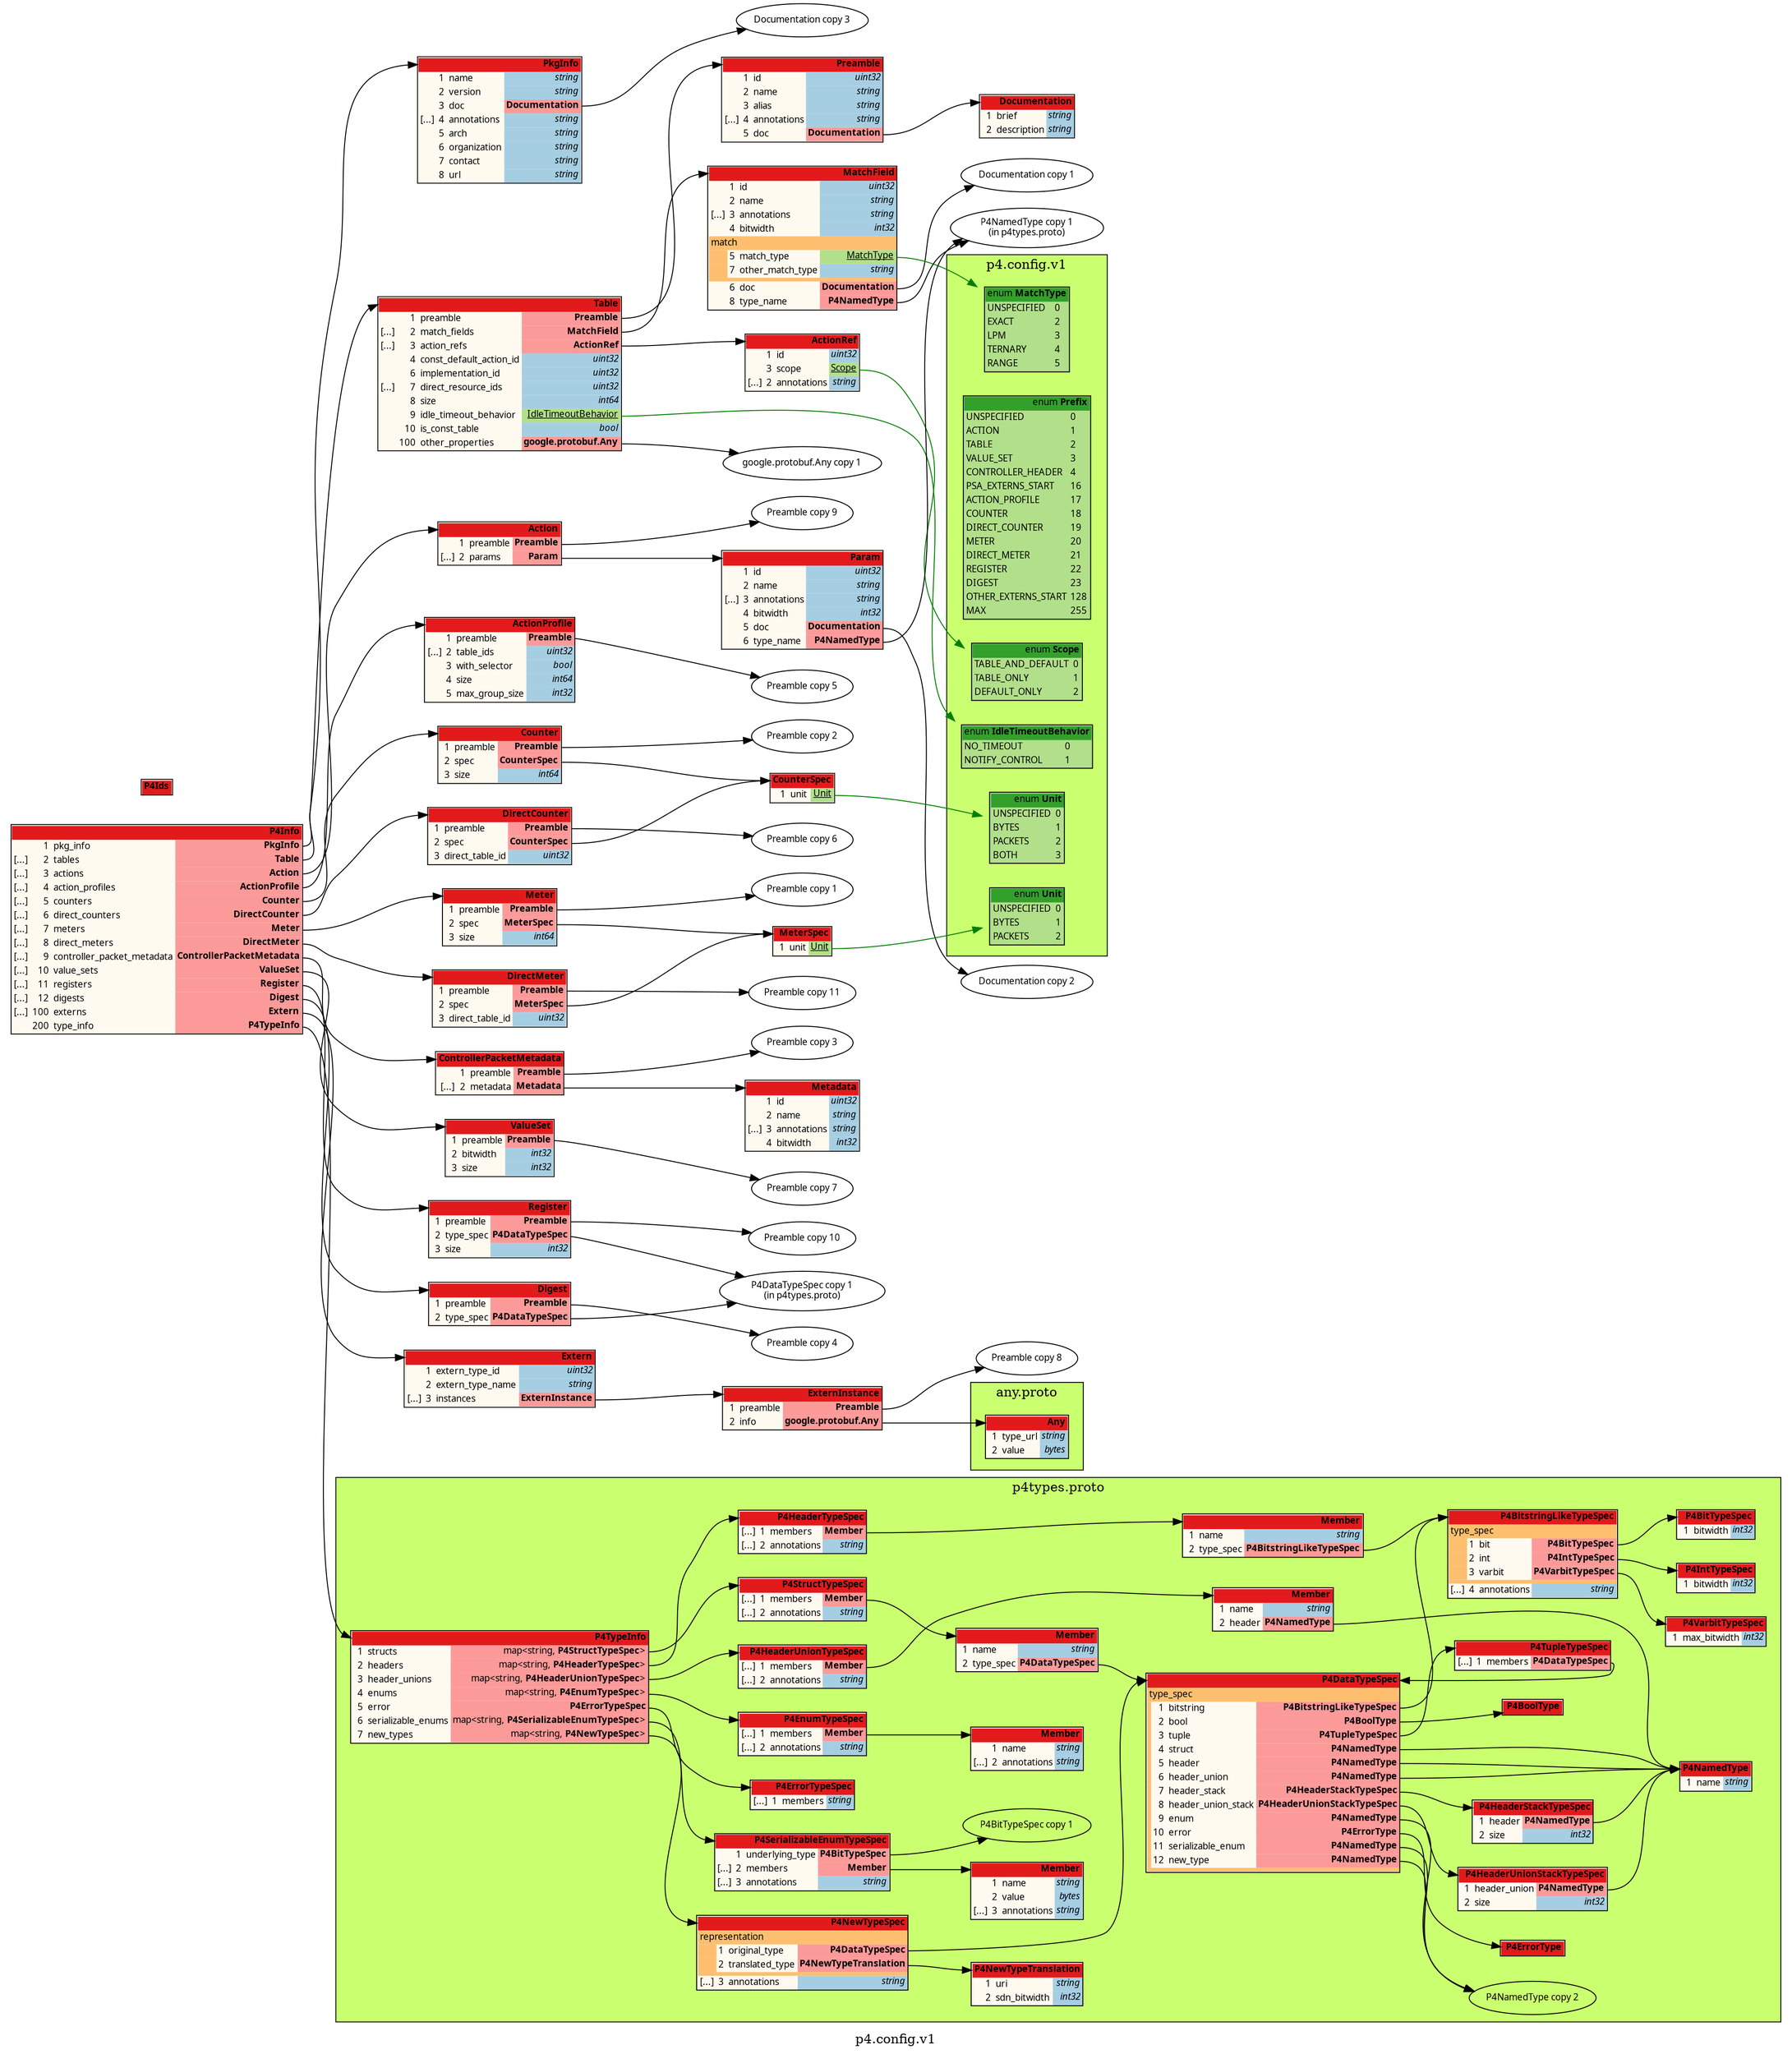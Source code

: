 /*
	do not edit:
	auto-generated by github.com/seamia/protodot
*/
digraph protodot {

	/* package:   p4.config.v1 */
	/* source:    p4/config/v1/p4info.proto */
	/* selection:  */

	rankdir=LR;
	label="p4.config.v1";
	tooltip="p4.config.v1";
	bgcolor="transparent"

	node [
		shape=plaintext
		fontsize=10
		fontname="Ubuntu"
	];


	/* ------ nodes ------ */

	/* ------ leaving the root package unwrapped ------ */
	Node_Ja_136	[shape=plaintext tooltip="p4.config.v1.Table" label=<<TABLE BORDER="1" CELLBORDER="0" CELLSPACING="0" BGCOLOR="#fffaf0"><TR><TD COLSPAN="4" PORT="header" BGCOLOR="#e31a1c" ALIGN="right"><b>Table</b></TD></TR><TR><TD ALIGN="right"></TD><TD ALIGN="right">1</TD><TD ALIGN="left">preamble</TD><TD BGCOLOR="#fb9a99" PORT="popreamble" ALIGN="right"><b>Preamble</b></TD></TR><TR><TD ALIGN="right">[...]</TD><TD ALIGN="right">2</TD><TD ALIGN="left">match_fields</TD><TD BGCOLOR="#fb9a99" PORT="pomatch_fields" ALIGN="right"><b>MatchField</b></TD></TR><TR><TD ALIGN="right">[...]</TD><TD ALIGN="right">3</TD><TD ALIGN="left">action_refs</TD><TD BGCOLOR="#fb9a99" PORT="poaction_refs" ALIGN="right"><b>ActionRef</b></TD></TR><TR><TD ALIGN="right"></TD><TD ALIGN="right">4</TD><TD ALIGN="left">const_default_action_id</TD><TD BGCOLOR="#a6cee3" PORT="poconst_default_action_id" ALIGN="right" TITLE="uint32"><i>uint32</i></TD></TR><TR><TD ALIGN="right"></TD><TD ALIGN="right">6</TD><TD ALIGN="left">implementation_id</TD><TD BGCOLOR="#a6cee3" PORT="poimplementation_id" ALIGN="right" TITLE="uint32"><i>uint32</i></TD></TR><TR><TD ALIGN="right">[...]</TD><TD ALIGN="right">7</TD><TD ALIGN="left">direct_resource_ids</TD><TD BGCOLOR="#a6cee3" PORT="podirect_resource_ids" ALIGN="right" TITLE="uint32"><i>uint32</i></TD></TR><TR><TD ALIGN="right"></TD><TD ALIGN="right">8</TD><TD ALIGN="left">size</TD><TD BGCOLOR="#a6cee3" PORT="posize" ALIGN="right" TITLE="int64"><i>int64</i></TD></TR><TR><TD ALIGN="right"></TD><TD ALIGN="right">9</TD><TD ALIGN="left">idle_timeout_behavior</TD><TD BGCOLOR="#b2df8a" PORT="poidle_timeout_behavior" ALIGN="right"><u>IdleTimeoutBehavior</u></TD></TR><TR><TD ALIGN="right"></TD><TD ALIGN="right">10</TD><TD ALIGN="left">is_const_table</TD><TD BGCOLOR="#a6cee3" PORT="pois_const_table" ALIGN="right" TITLE="bool"><i>bool</i></TD></TR><TR><TD ALIGN="right"></TD><TD ALIGN="right">100</TD><TD ALIGN="left">other_properties</TD><TD BGCOLOR="#fb9a99" PORT="poother_properties" ALIGN="right"><b>google.protobuf.Any</b></TD></TR></TABLE>>];
	Node_Ja_138	[shape=plaintext tooltip="p4.config.v1.ActionRef" label=<<TABLE BORDER="1" CELLBORDER="0" CELLSPACING="0" BGCOLOR="#fffaf0"><TR><TD COLSPAN="4" PORT="header" BGCOLOR="#e31a1c" ALIGN="right"><b>ActionRef</b></TD></TR><TR><TD ALIGN="right"></TD><TD ALIGN="right">1</TD><TD ALIGN="left">id</TD><TD BGCOLOR="#a6cee3" PORT="poid" ALIGN="right" TITLE="uint32"><i>uint32</i></TD></TR><TR><TD ALIGN="right"></TD><TD ALIGN="right">3</TD><TD ALIGN="left">scope</TD><TD BGCOLOR="#b2df8a" PORT="poscope" ALIGN="right"><u>Scope</u></TD></TR><TR><TD ALIGN="right">[...]</TD><TD ALIGN="right">2</TD><TD ALIGN="left">annotations</TD><TD BGCOLOR="#a6cee3" PORT="poannotations" ALIGN="right" TITLE="string"><i>string</i></TD></TR></TABLE>>];
	Node_Ja_153	[shape=plaintext tooltip="p4.config.v1.ValueSet" label=<<TABLE BORDER="1" CELLBORDER="0" CELLSPACING="0" BGCOLOR="#fffaf0"><TR><TD COLSPAN="4" PORT="header" BGCOLOR="#e31a1c" ALIGN="right"><b>ValueSet</b></TD></TR><TR><TD ALIGN="right"></TD><TD ALIGN="right">1</TD><TD ALIGN="left">preamble</TD><TD BGCOLOR="#fb9a99" PORT="popreamble" ALIGN="right"><b>Preamble</b></TD></TR><TR><TD ALIGN="right"></TD><TD ALIGN="right">2</TD><TD ALIGN="left">bitwidth</TD><TD BGCOLOR="#a6cee3" PORT="pobitwidth" ALIGN="right" TITLE="int32"><i>int32</i></TD></TR><TR><TD ALIGN="right"></TD><TD ALIGN="right">3</TD><TD ALIGN="left">size</TD><TD BGCOLOR="#a6cee3" PORT="posize" ALIGN="right" TITLE="int32"><i>int32</i></TD></TR></TABLE>>];
	Node_Ja_142	[shape=plaintext tooltip="p4.config.v1.ActionProfile" label=<<TABLE BORDER="1" CELLBORDER="0" CELLSPACING="0" BGCOLOR="#fffaf0"><TR><TD COLSPAN="4" PORT="header" BGCOLOR="#e31a1c" ALIGN="right"><b>ActionProfile</b></TD></TR><TR><TD ALIGN="right"></TD><TD ALIGN="right">1</TD><TD ALIGN="left">preamble</TD><TD BGCOLOR="#fb9a99" PORT="popreamble" ALIGN="right"><b>Preamble</b></TD></TR><TR><TD ALIGN="right">[...]</TD><TD ALIGN="right">2</TD><TD ALIGN="left">table_ids</TD><TD BGCOLOR="#a6cee3" PORT="potable_ids" ALIGN="right" TITLE="uint32"><i>uint32</i></TD></TR><TR><TD ALIGN="right"></TD><TD ALIGN="right">3</TD><TD ALIGN="left">with_selector</TD><TD BGCOLOR="#a6cee3" PORT="powith_selector" ALIGN="right" TITLE="bool"><i>bool</i></TD></TR><TR><TD ALIGN="right"></TD><TD ALIGN="right">4</TD><TD ALIGN="left">size</TD><TD BGCOLOR="#a6cee3" PORT="posize" ALIGN="right" TITLE="int64"><i>int64</i></TD></TR><TR><TD ALIGN="right"></TD><TD ALIGN="right">5</TD><TD ALIGN="left">max_group_size</TD><TD BGCOLOR="#a6cee3" PORT="pomax_group_size" ALIGN="right" TITLE="int32"><i>int32</i></TD></TR></TABLE>>];
	Node_Ja_145	[shape=plaintext tooltip="p4.config.v1.Counter" label=<<TABLE BORDER="1" CELLBORDER="0" CELLSPACING="0" BGCOLOR="#fffaf0"><TR><TD COLSPAN="4" PORT="header" BGCOLOR="#e31a1c" ALIGN="right"><b>Counter</b></TD></TR><TR><TD ALIGN="right"></TD><TD ALIGN="right">1</TD><TD ALIGN="left">preamble</TD><TD BGCOLOR="#fb9a99" PORT="popreamble" ALIGN="right"><b>Preamble</b></TD></TR><TR><TD ALIGN="right"></TD><TD ALIGN="right">2</TD><TD ALIGN="left">spec</TD><TD BGCOLOR="#fb9a99" PORT="pospec" ALIGN="right"><b>CounterSpec</b></TD></TR><TR><TD ALIGN="right"></TD><TD ALIGN="right">3</TD><TD ALIGN="left">size</TD><TD BGCOLOR="#a6cee3" PORT="posize" ALIGN="right" TITLE="int64"><i>int64</i></TD></TR></TABLE>>];
	Node_Ja_134	[shape=plaintext tooltip="p4.config.v1.MatchField" label=<<TABLE BORDER="1" CELLBORDER="0" CELLSPACING="0" BGCOLOR="#fffaf0"><TR><TD COLSPAN="4" PORT="header" BGCOLOR="#e31a1c" ALIGN="right"><b>MatchField</b></TD></TR><TR><TD ALIGN="right"></TD><TD ALIGN="right">1</TD><TD ALIGN="left">id</TD><TD BGCOLOR="#a6cee3" PORT="poid" ALIGN="right" TITLE="uint32"><i>uint32</i></TD></TR><TR><TD ALIGN="right"></TD><TD ALIGN="right">2</TD><TD ALIGN="left">name</TD><TD BGCOLOR="#a6cee3" PORT="poname" ALIGN="right" TITLE="string"><i>string</i></TD></TR><TR><TD ALIGN="right">[...]</TD><TD ALIGN="right">3</TD><TD ALIGN="left">annotations</TD><TD BGCOLOR="#a6cee3" PORT="poannotations" ALIGN="right" TITLE="string"><i>string</i></TD></TR><TR><TD ALIGN="right"></TD><TD ALIGN="right">4</TD><TD ALIGN="left">bitwidth</TD><TD BGCOLOR="#a6cee3" PORT="pobitwidth" ALIGN="right" TITLE="int32"><i>int32</i></TD></TR><TR><TD COLSPAN="4" BGCOLOR="#fdbf6f" ALIGN="left">match</TD></TR><TR><TD BGCOLOR="#fdbf6f"></TD><TD ALIGN="right">5</TD><TD ALIGN="left">match_type</TD><TD ALIGN="right" BGCOLOR="#b2df8a" PORT="pomatch_type"><u>MatchType</u></TD></TR><TR><TD BGCOLOR="#fdbf6f"></TD><TD ALIGN="right">7</TD><TD ALIGN="left">other_match_type</TD><TD ALIGN="right" BGCOLOR="#a6cee3" PORT="poother_match_type"><i>string</i></TD></TR><TR><TD COLSPAN="4" BGCOLOR="#fdbf6f"></TD></TR><TR><TD ALIGN="right"></TD><TD ALIGN="right">6</TD><TD ALIGN="left">doc</TD><TD BGCOLOR="#fb9a99" PORT="podoc" ALIGN="right"><b>Documentation</b></TD></TR><TR><TD ALIGN="right"></TD><TD ALIGN="right">8</TD><TD ALIGN="left">type_name</TD><TD BGCOLOR="#fb9a99" PORT="potype_name" ALIGN="right"><b>P4NamedType</b></TD></TR></TABLE>>];
	Node_Ja_146	[shape=plaintext tooltip="p4.config.v1.DirectCounter" label=<<TABLE BORDER="1" CELLBORDER="0" CELLSPACING="0" BGCOLOR="#fffaf0"><TR><TD COLSPAN="4" PORT="header" BGCOLOR="#e31a1c" ALIGN="right"><b>DirectCounter</b></TD></TR><TR><TD ALIGN="right"></TD><TD ALIGN="right">1</TD><TD ALIGN="left">preamble</TD><TD BGCOLOR="#fb9a99" PORT="popreamble" ALIGN="right"><b>Preamble</b></TD></TR><TR><TD ALIGN="right"></TD><TD ALIGN="right">2</TD><TD ALIGN="left">spec</TD><TD BGCOLOR="#fb9a99" PORT="pospec" ALIGN="right"><b>CounterSpec</b></TD></TR><TR><TD ALIGN="right"></TD><TD ALIGN="right">3</TD><TD ALIGN="left">direct_table_id</TD><TD BGCOLOR="#a6cee3" PORT="podirect_table_id" ALIGN="right" TITLE="uint32"><i>uint32</i></TD></TR></TABLE>>];
	Node_Ja_131	[shape=plaintext tooltip="p4.config.v1.Preamble" label=<<TABLE BORDER="1" CELLBORDER="0" CELLSPACING="0" BGCOLOR="#fffaf0"><TR><TD COLSPAN="4" PORT="header" BGCOLOR="#e31a1c" ALIGN="right"><b>Preamble</b></TD></TR><TR><TD ALIGN="right"></TD><TD ALIGN="right">1</TD><TD ALIGN="left">id</TD><TD BGCOLOR="#a6cee3" PORT="poid" ALIGN="right" TITLE="uint32"><i>uint32</i></TD></TR><TR><TD ALIGN="right"></TD><TD ALIGN="right">2</TD><TD ALIGN="left">name</TD><TD BGCOLOR="#a6cee3" PORT="poname" ALIGN="right" TITLE="string"><i>string</i></TD></TR><TR><TD ALIGN="right"></TD><TD ALIGN="right">3</TD><TD ALIGN="left">alias</TD><TD BGCOLOR="#a6cee3" PORT="poalias" ALIGN="right" TITLE="string"><i>string</i></TD></TR><TR><TD ALIGN="right">[...]</TD><TD ALIGN="right">4</TD><TD ALIGN="left">annotations</TD><TD BGCOLOR="#a6cee3" PORT="poannotations" ALIGN="right" TITLE="string"><i>string</i></TD></TR><TR><TD ALIGN="right"></TD><TD ALIGN="right">5</TD><TD ALIGN="left">doc</TD><TD BGCOLOR="#fb9a99" PORT="podoc" ALIGN="right"><b>Documentation</b></TD></TR></TABLE>>];
	Preamble_copy1   [shape=ellipse label="Preamble copy 1"]
	Preamble_copy2   [shape=ellipse label="Preamble copy 2"]
	Preamble_copy3   [shape=ellipse label="Preamble copy 3"]
	Preamble_copy4   [shape=ellipse label="Preamble copy 4"]
	Preamble_copy5   [shape=ellipse label="Preamble copy 5"]
	Preamble_copy6   [shape=ellipse label="Preamble copy 6"]
	Preamble_copy7   [shape=ellipse label="Preamble copy 7"]
	Preamble_copy8   [shape=ellipse label="Preamble copy 8"]
	Preamble_copy9   [shape=ellipse label="Preamble copy 9"]
	Preamble_copy10   [shape=ellipse label="Preamble copy 10"]
	Preamble_copy11   [shape=ellipse label="Preamble copy 11"]
	Node_Ja_132	[shape=plaintext tooltip="p4.config.v1.Extern" label=<<TABLE BORDER="1" CELLBORDER="0" CELLSPACING="0" BGCOLOR="#fffaf0"><TR><TD COLSPAN="4" PORT="header" BGCOLOR="#e31a1c" ALIGN="right"><b>Extern</b></TD></TR><TR><TD ALIGN="right"></TD><TD ALIGN="right">1</TD><TD ALIGN="left">extern_type_id</TD><TD BGCOLOR="#a6cee3" PORT="poextern_type_id" ALIGN="right" TITLE="uint32"><i>uint32</i></TD></TR><TR><TD ALIGN="right"></TD><TD ALIGN="right">2</TD><TD ALIGN="left">extern_type_name</TD><TD BGCOLOR="#a6cee3" PORT="poextern_type_name" ALIGN="right" TITLE="string"><i>string</i></TD></TR><TR><TD ALIGN="right">[...]</TD><TD ALIGN="right">3</TD><TD ALIGN="left">instances</TD><TD BGCOLOR="#fb9a99" PORT="poinstances" ALIGN="right"><b>ExternInstance</b></TD></TR></TABLE>>];
	Node_Ja_141	[shape=plaintext tooltip="p4.config.v1.Action.Param" label=<<TABLE BORDER="1" CELLBORDER="0" CELLSPACING="0" BGCOLOR="#fffaf0"><TR><TD COLSPAN="4" PORT="header" BGCOLOR="#e31a1c" ALIGN="right"><b>Param</b></TD></TR><TR><TD ALIGN="right"></TD><TD ALIGN="right">1</TD><TD ALIGN="left">id</TD><TD BGCOLOR="#a6cee3" PORT="poid" ALIGN="right" TITLE="uint32"><i>uint32</i></TD></TR><TR><TD ALIGN="right"></TD><TD ALIGN="right">2</TD><TD ALIGN="left">name</TD><TD BGCOLOR="#a6cee3" PORT="poname" ALIGN="right" TITLE="string"><i>string</i></TD></TR><TR><TD ALIGN="right">[...]</TD><TD ALIGN="right">3</TD><TD ALIGN="left">annotations</TD><TD BGCOLOR="#a6cee3" PORT="poannotations" ALIGN="right" TITLE="string"><i>string</i></TD></TR><TR><TD ALIGN="right"></TD><TD ALIGN="right">4</TD><TD ALIGN="left">bitwidth</TD><TD BGCOLOR="#a6cee3" PORT="pobitwidth" ALIGN="right" TITLE="int32"><i>int32</i></TD></TR><TR><TD ALIGN="right"></TD><TD ALIGN="right">5</TD><TD ALIGN="left">doc</TD><TD BGCOLOR="#fb9a99" PORT="podoc" ALIGN="right"><b>Documentation</b></TD></TR><TR><TD ALIGN="right"></TD><TD ALIGN="right">6</TD><TD ALIGN="left">type_name</TD><TD BGCOLOR="#fb9a99" PORT="potype_name" ALIGN="right"><b>P4NamedType</b></TD></TR></TABLE>>];
	Node_Ja_129	[shape=plaintext tooltip="p4.config.v1.P4Ids" label=<<TABLE BORDER="1" CELLBORDER="0" CELLSPACING="0" BGCOLOR="#fffaf0"><TR><TD COLSPAN="4" PORT="header" BGCOLOR="#e31a1c" ALIGN="right"><b>P4Ids</b></TD></TR></TABLE>>];
	Node_Ja_150	[shape=plaintext tooltip="p4.config.v1.DirectMeter" label=<<TABLE BORDER="1" CELLBORDER="0" CELLSPACING="0" BGCOLOR="#fffaf0"><TR><TD COLSPAN="4" PORT="header" BGCOLOR="#e31a1c" ALIGN="right"><b>DirectMeter</b></TD></TR><TR><TD ALIGN="right"></TD><TD ALIGN="right">1</TD><TD ALIGN="left">preamble</TD><TD BGCOLOR="#fb9a99" PORT="popreamble" ALIGN="right"><b>Preamble</b></TD></TR><TR><TD ALIGN="right"></TD><TD ALIGN="right">2</TD><TD ALIGN="left">spec</TD><TD BGCOLOR="#fb9a99" PORT="pospec" ALIGN="right"><b>MeterSpec</b></TD></TR><TR><TD ALIGN="right"></TD><TD ALIGN="right">3</TD><TD ALIGN="left">direct_table_id</TD><TD BGCOLOR="#a6cee3" PORT="podirect_table_id" ALIGN="right" TITLE="uint32"><i>uint32</i></TD></TR></TABLE>>];
	Node_Ja_143	[shape=plaintext tooltip="p4.config.v1.CounterSpec" label=<<TABLE BORDER="1" CELLBORDER="0" CELLSPACING="0" BGCOLOR="#fffaf0"><TR><TD COLSPAN="4" PORT="header" BGCOLOR="#e31a1c" ALIGN="right"><b>CounterSpec</b></TD></TR><TR><TD ALIGN="right"></TD><TD ALIGN="right">1</TD><TD ALIGN="left">unit</TD><TD BGCOLOR="#b2df8a" PORT="pounit" ALIGN="right"><u>Unit</u></TD></TR></TABLE>>];
	Node_Ja_127	[shape=plaintext tooltip="p4.config.v1.Documentation" label=<<TABLE BORDER="1" CELLBORDER="0" CELLSPACING="0" BGCOLOR="#fffaf0"><TR><TD COLSPAN="4" PORT="header" BGCOLOR="#e31a1c" ALIGN="right"><b>Documentation</b></TD></TR><TR><TD ALIGN="right"></TD><TD ALIGN="right">1</TD><TD ALIGN="left">brief</TD><TD BGCOLOR="#a6cee3" PORT="pobrief" ALIGN="right" TITLE="string"><i>string</i></TD></TR><TR><TD ALIGN="right"></TD><TD ALIGN="right">2</TD><TD ALIGN="left">description</TD><TD BGCOLOR="#a6cee3" PORT="podescription" ALIGN="right" TITLE="string"><i>string</i></TD></TR></TABLE>>];
	Documentation_copy1   [shape=ellipse label="Documentation copy 1"]
	Documentation_copy2   [shape=ellipse label="Documentation copy 2"]
	Documentation_copy3   [shape=ellipse label="Documentation copy 3"]
	Node_Ja_140	[shape=plaintext tooltip="p4.config.v1.Action" label=<<TABLE BORDER="1" CELLBORDER="0" CELLSPACING="0" BGCOLOR="#fffaf0"><TR><TD COLSPAN="4" PORT="header" BGCOLOR="#e31a1c" ALIGN="right"><b>Action</b></TD></TR><TR><TD ALIGN="right"></TD><TD ALIGN="right">1</TD><TD ALIGN="left">preamble</TD><TD BGCOLOR="#fb9a99" PORT="popreamble" ALIGN="right"><b>Preamble</b></TD></TR><TR><TD ALIGN="right">[...]</TD><TD ALIGN="right">2</TD><TD ALIGN="left">params</TD><TD BGCOLOR="#fb9a99" PORT="poparams" ALIGN="right"><b>Param</b></TD></TR></TABLE>>];
	Node_Ja_133	[shape=plaintext tooltip="p4.config.v1.ExternInstance" label=<<TABLE BORDER="1" CELLBORDER="0" CELLSPACING="0" BGCOLOR="#fffaf0"><TR><TD COLSPAN="4" PORT="header" BGCOLOR="#e31a1c" ALIGN="right"><b>ExternInstance</b></TD></TR><TR><TD ALIGN="right"></TD><TD ALIGN="right">1</TD><TD ALIGN="left">preamble</TD><TD BGCOLOR="#fb9a99" PORT="popreamble" ALIGN="right"><b>Preamble</b></TD></TR><TR><TD ALIGN="right"></TD><TD ALIGN="right">2</TD><TD ALIGN="left">info</TD><TD BGCOLOR="#fb9a99" PORT="poinfo" ALIGN="right"><b>google.protobuf.Any</b></TD></TR></TABLE>>];
	Node_Ja_149	[shape=plaintext tooltip="p4.config.v1.Meter" label=<<TABLE BORDER="1" CELLBORDER="0" CELLSPACING="0" BGCOLOR="#fffaf0"><TR><TD COLSPAN="4" PORT="header" BGCOLOR="#e31a1c" ALIGN="right"><b>Meter</b></TD></TR><TR><TD ALIGN="right"></TD><TD ALIGN="right">1</TD><TD ALIGN="left">preamble</TD><TD BGCOLOR="#fb9a99" PORT="popreamble" ALIGN="right"><b>Preamble</b></TD></TR><TR><TD ALIGN="right"></TD><TD ALIGN="right">2</TD><TD ALIGN="left">spec</TD><TD BGCOLOR="#fb9a99" PORT="pospec" ALIGN="right"><b>MeterSpec</b></TD></TR><TR><TD ALIGN="right"></TD><TD ALIGN="right">3</TD><TD ALIGN="left">size</TD><TD BGCOLOR="#a6cee3" PORT="posize" ALIGN="right" TITLE="int64"><i>int64</i></TD></TR></TABLE>>];
	Node_Ja_152	[shape=plaintext tooltip="p4.config.v1.ControllerPacketMetadata.Metadata" label=<<TABLE BORDER="1" CELLBORDER="0" CELLSPACING="0" BGCOLOR="#fffaf0"><TR><TD COLSPAN="4" PORT="header" BGCOLOR="#e31a1c" ALIGN="right"><b>Metadata</b></TD></TR><TR><TD ALIGN="right"></TD><TD ALIGN="right">1</TD><TD ALIGN="left">id</TD><TD BGCOLOR="#a6cee3" PORT="poid" ALIGN="right" TITLE="uint32"><i>uint32</i></TD></TR><TR><TD ALIGN="right"></TD><TD ALIGN="right">2</TD><TD ALIGN="left">name</TD><TD BGCOLOR="#a6cee3" PORT="poname" ALIGN="right" TITLE="string"><i>string</i></TD></TR><TR><TD ALIGN="right">[...]</TD><TD ALIGN="right">3</TD><TD ALIGN="left">annotations</TD><TD BGCOLOR="#a6cee3" PORT="poannotations" ALIGN="right" TITLE="string"><i>string</i></TD></TR><TR><TD ALIGN="right"></TD><TD ALIGN="right">4</TD><TD ALIGN="left">bitwidth</TD><TD BGCOLOR="#a6cee3" PORT="pobitwidth" ALIGN="right" TITLE="int32"><i>int32</i></TD></TR></TABLE>>];
	Node_Ja_147	[shape=plaintext tooltip="p4.config.v1.MeterSpec" label=<<TABLE BORDER="1" CELLBORDER="0" CELLSPACING="0" BGCOLOR="#fffaf0"><TR><TD COLSPAN="4" PORT="header" BGCOLOR="#e31a1c" ALIGN="right"><b>MeterSpec</b></TD></TR><TR><TD ALIGN="right"></TD><TD ALIGN="right">1</TD><TD ALIGN="left">unit</TD><TD BGCOLOR="#b2df8a" PORT="pounit" ALIGN="right"><u>Unit</u></TD></TR></TABLE>>];
	Node_Ja_151	[shape=plaintext tooltip="p4.config.v1.ControllerPacketMetadata" label=<<TABLE BORDER="1" CELLBORDER="0" CELLSPACING="0" BGCOLOR="#fffaf0"><TR><TD COLSPAN="4" PORT="header" BGCOLOR="#e31a1c" ALIGN="right"><b>ControllerPacketMetadata</b></TD></TR><TR><TD ALIGN="right"></TD><TD ALIGN="right">1</TD><TD ALIGN="left">preamble</TD><TD BGCOLOR="#fb9a99" PORT="popreamble" ALIGN="right"><b>Preamble</b></TD></TR><TR><TD ALIGN="right">[...]</TD><TD ALIGN="right">2</TD><TD ALIGN="left">metadata</TD><TD BGCOLOR="#fb9a99" PORT="pometadata" ALIGN="right"><b>Metadata</b></TD></TR></TABLE>>];
	Node_Ja_128	[shape=plaintext tooltip="p4.config.v1.PkgInfo" label=<<TABLE BORDER="1" CELLBORDER="0" CELLSPACING="0" BGCOLOR="#fffaf0"><TR><TD COLSPAN="4" PORT="header" BGCOLOR="#e31a1c" ALIGN="right"><b>PkgInfo</b></TD></TR><TR><TD ALIGN="right"></TD><TD ALIGN="right">1</TD><TD ALIGN="left">name</TD><TD BGCOLOR="#a6cee3" PORT="poname" ALIGN="right" TITLE="string"><i>string</i></TD></TR><TR><TD ALIGN="right"></TD><TD ALIGN="right">2</TD><TD ALIGN="left">version</TD><TD BGCOLOR="#a6cee3" PORT="poversion" ALIGN="right" TITLE="string"><i>string</i></TD></TR><TR><TD ALIGN="right"></TD><TD ALIGN="right">3</TD><TD ALIGN="left">doc</TD><TD BGCOLOR="#fb9a99" PORT="podoc" ALIGN="right"><b>Documentation</b></TD></TR><TR><TD ALIGN="right">[...]</TD><TD ALIGN="right">4</TD><TD ALIGN="left">annotations</TD><TD BGCOLOR="#a6cee3" PORT="poannotations" ALIGN="right" TITLE="string"><i>string</i></TD></TR><TR><TD ALIGN="right"></TD><TD ALIGN="right">5</TD><TD ALIGN="left">arch</TD><TD BGCOLOR="#a6cee3" PORT="poarch" ALIGN="right" TITLE="string"><i>string</i></TD></TR><TR><TD ALIGN="right"></TD><TD ALIGN="right">6</TD><TD ALIGN="left">organization</TD><TD BGCOLOR="#a6cee3" PORT="poorganization" ALIGN="right" TITLE="string"><i>string</i></TD></TR><TR><TD ALIGN="right"></TD><TD ALIGN="right">7</TD><TD ALIGN="left">contact</TD><TD BGCOLOR="#a6cee3" PORT="pocontact" ALIGN="right" TITLE="string"><i>string</i></TD></TR><TR><TD ALIGN="right"></TD><TD ALIGN="right">8</TD><TD ALIGN="left">url</TD><TD BGCOLOR="#a6cee3" PORT="pourl" ALIGN="right" TITLE="string"><i>string</i></TD></TR></TABLE>>];
	Node_Ja_154	[shape=plaintext tooltip="p4.config.v1.Register" label=<<TABLE BORDER="1" CELLBORDER="0" CELLSPACING="0" BGCOLOR="#fffaf0"><TR><TD COLSPAN="4" PORT="header" BGCOLOR="#e31a1c" ALIGN="right"><b>Register</b></TD></TR><TR><TD ALIGN="right"></TD><TD ALIGN="right">1</TD><TD ALIGN="left">preamble</TD><TD BGCOLOR="#fb9a99" PORT="popreamble" ALIGN="right"><b>Preamble</b></TD></TR><TR><TD ALIGN="right"></TD><TD ALIGN="right">2</TD><TD ALIGN="left">type_spec</TD><TD BGCOLOR="#fb9a99" PORT="potype_spec" ALIGN="right"><b>P4DataTypeSpec</b></TD></TR><TR><TD ALIGN="right"></TD><TD ALIGN="right">3</TD><TD ALIGN="left">size</TD><TD BGCOLOR="#a6cee3" PORT="posize" ALIGN="right" TITLE="int32"><i>int32</i></TD></TR></TABLE>>];
	Node_Ja_126	[shape=plaintext tooltip="p4.config.v1.P4Info" label=<<TABLE BORDER="1" CELLBORDER="0" CELLSPACING="0" BGCOLOR="#fffaf0"><TR><TD COLSPAN="4" PORT="header" BGCOLOR="#e31a1c" ALIGN="right"><b>P4Info</b></TD></TR><TR><TD ALIGN="right"></TD><TD ALIGN="right">1</TD><TD ALIGN="left">pkg_info</TD><TD BGCOLOR="#fb9a99" PORT="popkg_info" ALIGN="right"><b>PkgInfo</b></TD></TR><TR><TD ALIGN="right">[...]</TD><TD ALIGN="right">2</TD><TD ALIGN="left">tables</TD><TD BGCOLOR="#fb9a99" PORT="potables" ALIGN="right"><b>Table</b></TD></TR><TR><TD ALIGN="right">[...]</TD><TD ALIGN="right">3</TD><TD ALIGN="left">actions</TD><TD BGCOLOR="#fb9a99" PORT="poactions" ALIGN="right"><b>Action</b></TD></TR><TR><TD ALIGN="right">[...]</TD><TD ALIGN="right">4</TD><TD ALIGN="left">action_profiles</TD><TD BGCOLOR="#fb9a99" PORT="poaction_profiles" ALIGN="right"><b>ActionProfile</b></TD></TR><TR><TD ALIGN="right">[...]</TD><TD ALIGN="right">5</TD><TD ALIGN="left">counters</TD><TD BGCOLOR="#fb9a99" PORT="pocounters" ALIGN="right"><b>Counter</b></TD></TR><TR><TD ALIGN="right">[...]</TD><TD ALIGN="right">6</TD><TD ALIGN="left">direct_counters</TD><TD BGCOLOR="#fb9a99" PORT="podirect_counters" ALIGN="right"><b>DirectCounter</b></TD></TR><TR><TD ALIGN="right">[...]</TD><TD ALIGN="right">7</TD><TD ALIGN="left">meters</TD><TD BGCOLOR="#fb9a99" PORT="pometers" ALIGN="right"><b>Meter</b></TD></TR><TR><TD ALIGN="right">[...]</TD><TD ALIGN="right">8</TD><TD ALIGN="left">direct_meters</TD><TD BGCOLOR="#fb9a99" PORT="podirect_meters" ALIGN="right"><b>DirectMeter</b></TD></TR><TR><TD ALIGN="right">[...]</TD><TD ALIGN="right">9</TD><TD ALIGN="left">controller_packet_metadata</TD><TD BGCOLOR="#fb9a99" PORT="pocontroller_packet_metadata" ALIGN="right"><b>ControllerPacketMetadata</b></TD></TR><TR><TD ALIGN="right">[...]</TD><TD ALIGN="right">10</TD><TD ALIGN="left">value_sets</TD><TD BGCOLOR="#fb9a99" PORT="povalue_sets" ALIGN="right"><b>ValueSet</b></TD></TR><TR><TD ALIGN="right">[...]</TD><TD ALIGN="right">11</TD><TD ALIGN="left">registers</TD><TD BGCOLOR="#fb9a99" PORT="poregisters" ALIGN="right"><b>Register</b></TD></TR><TR><TD ALIGN="right">[...]</TD><TD ALIGN="right">12</TD><TD ALIGN="left">digests</TD><TD BGCOLOR="#fb9a99" PORT="podigests" ALIGN="right"><b>Digest</b></TD></TR><TR><TD ALIGN="right">[...]</TD><TD ALIGN="right">100</TD><TD ALIGN="left">externs</TD><TD BGCOLOR="#fb9a99" PORT="poexterns" ALIGN="right"><b>Extern</b></TD></TR><TR><TD ALIGN="right"></TD><TD ALIGN="right">200</TD><TD ALIGN="left">type_info</TD><TD BGCOLOR="#fb9a99" PORT="potype_info" ALIGN="right"><b>P4TypeInfo</b></TD></TR></TABLE>>];
	Node_Ja_155	[shape=plaintext tooltip="p4.config.v1.Digest" label=<<TABLE BORDER="1" CELLBORDER="0" CELLSPACING="0" BGCOLOR="#fffaf0"><TR><TD COLSPAN="4" PORT="header" BGCOLOR="#e31a1c" ALIGN="right"><b>Digest</b></TD></TR><TR><TD ALIGN="right"></TD><TD ALIGN="right">1</TD><TD ALIGN="left">preamble</TD><TD BGCOLOR="#fb9a99" PORT="popreamble" ALIGN="right"><b>Preamble</b></TD></TR><TR><TD ALIGN="right"></TD><TD ALIGN="right">2</TD><TD ALIGN="left">type_spec</TD><TD BGCOLOR="#fb9a99" PORT="potype_spec" ALIGN="right"><b>P4DataTypeSpec</b></TD></TR></TABLE>>];

	Any_copy1  [shape=ellipse label="google.protobuf.Any copy 1"]

	subgraph cluster_668c2255749e {
		label = "any.proto"
		tooltip = "google/protobuf/any.proto"
		style = filled;
		fillcolor = "#caff70";
		
		Node_Ja_100	[shape=plaintext tooltip="google.protobuf.Any" label=<<TABLE BORDER="1" CELLBORDER="0" CELLSPACING="0" BGCOLOR="#fffaf0"><TR><TD COLSPAN="4" PORT="header" BGCOLOR="#e31a1c" ALIGN="right"><b>Any</b></TD></TR><TR><TD ALIGN="right"></TD><TD ALIGN="right">1</TD><TD ALIGN="left">type_url</TD><TD BGCOLOR="#a6cee3" PORT="potype_url" ALIGN="right" TITLE="string"><i>string</i></TD></TR><TR><TD ALIGN="right"></TD><TD ALIGN="right">2</TD><TD ALIGN="left">value</TD><TD BGCOLOR="#a6cee3" PORT="povalue" ALIGN="right" TITLE="bytes"><i>bytes</i></TD></TR></TABLE>>];
	}

	subgraph cluster_0deff8bb1351 {
		label = "p4.config.v1"
		tooltip = "p4.config.v1"
		style = filled;
		fillcolor = "#caff70";
		
		Node_Ja_137	[shape=plaintext tooltip="IdleTimeoutBehavior" label=<<TABLE BORDER="1" CELLBORDER="0" CELLSPACING="0" BGCOLOR="#b2df8a"><TR><TD COLSPAN="2" PORT="header" BGCOLOR="#33a02c" ALIGN="right">enum <b>IdleTimeoutBehavior</b></TD></TR><TR><TD BGCOLOR="#b2df8a" ALIGN="left">NO_TIMEOUT</TD><TD BGCOLOR="#b2df8a" ALIGN="left">0</TD></TR><TR><TD BGCOLOR="#b2df8a" ALIGN="left">NOTIFY_CONTROL</TD><TD BGCOLOR="#b2df8a" ALIGN="left">1</TD></TR></TABLE>>];
		Node_Ja_130	[shape=plaintext tooltip="Prefix" label=<<TABLE BORDER="1" CELLBORDER="0" CELLSPACING="0" BGCOLOR="#b2df8a"><TR><TD COLSPAN="2" PORT="header" BGCOLOR="#33a02c" ALIGN="right">enum <b>Prefix</b></TD></TR><TR><TD BGCOLOR="#b2df8a" ALIGN="left">UNSPECIFIED</TD><TD BGCOLOR="#b2df8a" ALIGN="left">0</TD></TR><TR><TD BGCOLOR="#b2df8a" ALIGN="left">ACTION</TD><TD BGCOLOR="#b2df8a" ALIGN="left">1</TD></TR><TR><TD BGCOLOR="#b2df8a" ALIGN="left">TABLE</TD><TD BGCOLOR="#b2df8a" ALIGN="left">2</TD></TR><TR><TD BGCOLOR="#b2df8a" ALIGN="left">VALUE_SET</TD><TD BGCOLOR="#b2df8a" ALIGN="left">3</TD></TR><TR><TD BGCOLOR="#b2df8a" ALIGN="left">CONTROLLER_HEADER</TD><TD BGCOLOR="#b2df8a" ALIGN="left">4</TD></TR><TR><TD BGCOLOR="#b2df8a" ALIGN="left">PSA_EXTERNS_START</TD><TD BGCOLOR="#b2df8a" ALIGN="left">16</TD></TR><TR><TD BGCOLOR="#b2df8a" ALIGN="left">ACTION_PROFILE</TD><TD BGCOLOR="#b2df8a" ALIGN="left">17</TD></TR><TR><TD BGCOLOR="#b2df8a" ALIGN="left">COUNTER</TD><TD BGCOLOR="#b2df8a" ALIGN="left">18</TD></TR><TR><TD BGCOLOR="#b2df8a" ALIGN="left">DIRECT_COUNTER</TD><TD BGCOLOR="#b2df8a" ALIGN="left">19</TD></TR><TR><TD BGCOLOR="#b2df8a" ALIGN="left">METER</TD><TD BGCOLOR="#b2df8a" ALIGN="left">20</TD></TR><TR><TD BGCOLOR="#b2df8a" ALIGN="left">DIRECT_METER</TD><TD BGCOLOR="#b2df8a" ALIGN="left">21</TD></TR><TR><TD BGCOLOR="#b2df8a" ALIGN="left">REGISTER</TD><TD BGCOLOR="#b2df8a" ALIGN="left">22</TD></TR><TR><TD BGCOLOR="#b2df8a" ALIGN="left">DIGEST</TD><TD BGCOLOR="#b2df8a" ALIGN="left">23</TD></TR><TR><TD BGCOLOR="#b2df8a" ALIGN="left">OTHER_EXTERNS_START</TD><TD BGCOLOR="#b2df8a" ALIGN="left">128</TD></TR><TR><TD BGCOLOR="#b2df8a" ALIGN="left">MAX</TD><TD BGCOLOR="#b2df8a" ALIGN="left">255</TD></TR></TABLE>>];
		Node_Ja_148	[shape=plaintext tooltip="Unit" label=<<TABLE BORDER="1" CELLBORDER="0" CELLSPACING="0" BGCOLOR="#b2df8a"><TR><TD COLSPAN="2" PORT="header" BGCOLOR="#33a02c" ALIGN="right">enum <b>Unit</b></TD></TR><TR><TD BGCOLOR="#b2df8a" ALIGN="left">UNSPECIFIED</TD><TD BGCOLOR="#b2df8a" ALIGN="left">0</TD></TR><TR><TD BGCOLOR="#b2df8a" ALIGN="left">BYTES</TD><TD BGCOLOR="#b2df8a" ALIGN="left">1</TD></TR><TR><TD BGCOLOR="#b2df8a" ALIGN="left">PACKETS</TD><TD BGCOLOR="#b2df8a" ALIGN="left">2</TD></TR></TABLE>>];
		Node_Ja_135	[shape=plaintext tooltip="MatchType" label=<<TABLE BORDER="1" CELLBORDER="0" CELLSPACING="0" BGCOLOR="#b2df8a"><TR><TD COLSPAN="2" PORT="header" BGCOLOR="#33a02c" ALIGN="right">enum <b>MatchType</b></TD></TR><TR><TD BGCOLOR="#b2df8a" ALIGN="left">UNSPECIFIED</TD><TD BGCOLOR="#b2df8a" ALIGN="left">0</TD></TR><TR><TD BGCOLOR="#b2df8a" ALIGN="left">EXACT</TD><TD BGCOLOR="#b2df8a" ALIGN="left">2</TD></TR><TR><TD BGCOLOR="#b2df8a" ALIGN="left">LPM</TD><TD BGCOLOR="#b2df8a" ALIGN="left">3</TD></TR><TR><TD BGCOLOR="#b2df8a" ALIGN="left">TERNARY</TD><TD BGCOLOR="#b2df8a" ALIGN="left">4</TD></TR><TR><TD BGCOLOR="#b2df8a" ALIGN="left">RANGE</TD><TD BGCOLOR="#b2df8a" ALIGN="left">5</TD></TR></TABLE>>];
		Node_Ja_139	[shape=plaintext tooltip="Scope" label=<<TABLE BORDER="1" CELLBORDER="0" CELLSPACING="0" BGCOLOR="#b2df8a"><TR><TD COLSPAN="2" PORT="header" BGCOLOR="#33a02c" ALIGN="right">enum <b>Scope</b></TD></TR><TR><TD BGCOLOR="#b2df8a" ALIGN="left">TABLE_AND_DEFAULT</TD><TD BGCOLOR="#b2df8a" ALIGN="left">0</TD></TR><TR><TD BGCOLOR="#b2df8a" ALIGN="left">TABLE_ONLY</TD><TD BGCOLOR="#b2df8a" ALIGN="left">1</TD></TR><TR><TD BGCOLOR="#b2df8a" ALIGN="left">DEFAULT_ONLY</TD><TD BGCOLOR="#b2df8a" ALIGN="left">2</TD></TR></TABLE>>];
		Node_Ja_144	[shape=plaintext tooltip="Unit" label=<<TABLE BORDER="1" CELLBORDER="0" CELLSPACING="0" BGCOLOR="#b2df8a"><TR><TD COLSPAN="2" PORT="header" BGCOLOR="#33a02c" ALIGN="right">enum <b>Unit</b></TD></TR><TR><TD BGCOLOR="#b2df8a" ALIGN="left">UNSPECIFIED</TD><TD BGCOLOR="#b2df8a" ALIGN="left">0</TD></TR><TR><TD BGCOLOR="#b2df8a" ALIGN="left">BYTES</TD><TD BGCOLOR="#b2df8a" ALIGN="left">1</TD></TR><TR><TD BGCOLOR="#b2df8a" ALIGN="left">PACKETS</TD><TD BGCOLOR="#b2df8a" ALIGN="left">2</TD></TR><TR><TD BGCOLOR="#b2df8a" ALIGN="left">BOTH</TD><TD BGCOLOR="#b2df8a" ALIGN="left">3</TD></TR></TABLE>>];
	}

	P4NamedType_copy1 [shape=ellipse label="P4NamedType copy 1\n(in p4types.proto)"]
	P4DataTypeSpec_copy1  [shape=ellipse label="P4DataTypeSpec copy 1\n(in p4types.proto)"]

	subgraph cluster_edf84be0c2f6 {
		label = "p4types.proto"
		tooltip = "p4/config/v1/p4types.proto"
		style = filled;
		fillcolor = "#caff70";
		
		Node_Ja_107	[shape=plaintext tooltip="p4.config.v1.P4BitTypeSpec" label=<<TABLE BORDER="1" CELLBORDER="0" CELLSPACING="0" BGCOLOR="#fffaf0"><TR><TD COLSPAN="4" PORT="header" BGCOLOR="#e31a1c" ALIGN="right"><b>P4BitTypeSpec</b></TD></TR><TR><TD ALIGN="right"></TD><TD ALIGN="right">1</TD><TD ALIGN="left">bitwidth</TD><TD BGCOLOR="#a6cee3" PORT="pobitwidth" ALIGN="right" TITLE="int32"><i>int32</i></TD></TR></TABLE>>];
		P4BitTypeSpec_copy1   [shape="ellipse" label="P4BitTypeSpec copy 1"]
		Node_Ja_111	[shape=plaintext tooltip="p4.config.v1.P4StructTypeSpec" label=<<TABLE BORDER="1" CELLBORDER="0" CELLSPACING="0" BGCOLOR="#fffaf0"><TR><TD COLSPAN="4" PORT="header" BGCOLOR="#e31a1c" ALIGN="right"><b>P4StructTypeSpec</b></TD></TR><TR><TD ALIGN="right">[...]</TD><TD ALIGN="right">1</TD><TD ALIGN="left">members</TD><TD BGCOLOR="#fb9a99" PORT="pomembers" ALIGN="right"><b>Member</b></TD></TR><TR><TD ALIGN="right">[...]</TD><TD ALIGN="right">2</TD><TD ALIGN="left">annotations</TD><TD BGCOLOR="#a6cee3" PORT="poannotations" ALIGN="right" TITLE="string"><i>string</i></TD></TR></TABLE>>];
		Node_Ja_113	[shape=plaintext tooltip="p4.config.v1.P4HeaderTypeSpec" label=<<TABLE BORDER="1" CELLBORDER="0" CELLSPACING="0" BGCOLOR="#fffaf0"><TR><TD COLSPAN="4" PORT="header" BGCOLOR="#e31a1c" ALIGN="right"><b>P4HeaderTypeSpec</b></TD></TR><TR><TD ALIGN="right">[...]</TD><TD ALIGN="right">1</TD><TD ALIGN="left">members</TD><TD BGCOLOR="#fb9a99" PORT="pomembers" ALIGN="right"><b>Member</b></TD></TR><TR><TD ALIGN="right">[...]</TD><TD ALIGN="right">2</TD><TD ALIGN="left">annotations</TD><TD BGCOLOR="#a6cee3" PORT="poannotations" ALIGN="right" TITLE="string"><i>string</i></TD></TR></TABLE>>];
		Node_Ja_116	[shape=plaintext tooltip="p4.config.v1.P4HeaderUnionTypeSpec.Member" label=<<TABLE BORDER="1" CELLBORDER="0" CELLSPACING="0" BGCOLOR="#fffaf0"><TR><TD COLSPAN="4" PORT="header" BGCOLOR="#e31a1c" ALIGN="right"><b>Member</b></TD></TR><TR><TD ALIGN="right"></TD><TD ALIGN="right">1</TD><TD ALIGN="left">name</TD><TD BGCOLOR="#a6cee3" PORT="poname" ALIGN="right" TITLE="string"><i>string</i></TD></TR><TR><TD ALIGN="right"></TD><TD ALIGN="right">2</TD><TD ALIGN="left">header</TD><TD BGCOLOR="#fb9a99" PORT="poheader" ALIGN="right"><b>P4NamedType</b></TD></TR></TABLE>>];
		Node_Ja_106	[shape=plaintext tooltip="p4.config.v1.P4BitstringLikeTypeSpec" label=<<TABLE BORDER="1" CELLBORDER="0" CELLSPACING="0" BGCOLOR="#fffaf0"><TR><TD COLSPAN="4" PORT="header" BGCOLOR="#e31a1c" ALIGN="right"><b>P4BitstringLikeTypeSpec</b></TD></TR><TR><TD COLSPAN="4" BGCOLOR="#fdbf6f" ALIGN="left">type_spec</TD></TR><TR><TD BGCOLOR="#fdbf6f"></TD><TD ALIGN="right">1</TD><TD ALIGN="left">bit</TD><TD ALIGN="right" BGCOLOR="#fb9a99" PORT="pobit"><b>P4BitTypeSpec</b></TD></TR><TR><TD BGCOLOR="#fdbf6f"></TD><TD ALIGN="right">2</TD><TD ALIGN="left">int</TD><TD ALIGN="right" BGCOLOR="#fb9a99" PORT="point"><b>P4IntTypeSpec</b></TD></TR><TR><TD BGCOLOR="#fdbf6f"></TD><TD ALIGN="right">3</TD><TD ALIGN="left">varbit</TD><TD ALIGN="right" BGCOLOR="#fb9a99" PORT="povarbit"><b>P4VarbitTypeSpec</b></TD></TR><TR><TD COLSPAN="4" BGCOLOR="#fdbf6f"></TD></TR><TR><TD ALIGN="right">[...]</TD><TD ALIGN="right">4</TD><TD ALIGN="left">annotations</TD><TD BGCOLOR="#a6cee3" PORT="poannotations" ALIGN="right" TITLE="string"><i>string</i></TD></TR></TABLE>>];
		Node_Ja_108	[shape=plaintext tooltip="p4.config.v1.P4IntTypeSpec" label=<<TABLE BORDER="1" CELLBORDER="0" CELLSPACING="0" BGCOLOR="#fffaf0"><TR><TD COLSPAN="4" PORT="header" BGCOLOR="#e31a1c" ALIGN="right"><b>P4IntTypeSpec</b></TD></TR><TR><TD ALIGN="right"></TD><TD ALIGN="right">1</TD><TD ALIGN="left">bitwidth</TD><TD BGCOLOR="#a6cee3" PORT="pobitwidth" ALIGN="right" TITLE="int32"><i>int32</i></TD></TR></TABLE>>];
		Node_Ja_122	[shape=plaintext tooltip="p4.config.v1.P4SerializableEnumTypeSpec.Member" label=<<TABLE BORDER="1" CELLBORDER="0" CELLSPACING="0" BGCOLOR="#fffaf0"><TR><TD COLSPAN="4" PORT="header" BGCOLOR="#e31a1c" ALIGN="right"><b>Member</b></TD></TR><TR><TD ALIGN="right"></TD><TD ALIGN="right">1</TD><TD ALIGN="left">name</TD><TD BGCOLOR="#a6cee3" PORT="poname" ALIGN="right" TITLE="string"><i>string</i></TD></TR><TR><TD ALIGN="right"></TD><TD ALIGN="right">2</TD><TD ALIGN="left">value</TD><TD BGCOLOR="#a6cee3" PORT="povalue" ALIGN="right" TITLE="bytes"><i>bytes</i></TD></TR><TR><TD ALIGN="right">[...]</TD><TD ALIGN="right">3</TD><TD ALIGN="left">annotations</TD><TD BGCOLOR="#a6cee3" PORT="poannotations" ALIGN="right" TITLE="string"><i>string</i></TD></TR></TABLE>>];
		Node_Ja_118	[shape=plaintext tooltip="p4.config.v1.P4HeaderUnionStackTypeSpec" label=<<TABLE BORDER="1" CELLBORDER="0" CELLSPACING="0" BGCOLOR="#fffaf0"><TR><TD COLSPAN="4" PORT="header" BGCOLOR="#e31a1c" ALIGN="right"><b>P4HeaderUnionStackTypeSpec</b></TD></TR><TR><TD ALIGN="right"></TD><TD ALIGN="right">1</TD><TD ALIGN="left">header_union</TD><TD BGCOLOR="#fb9a99" PORT="poheader_union" ALIGN="right"><b>P4NamedType</b></TD></TR><TR><TD ALIGN="right"></TD><TD ALIGN="right">2</TD><TD ALIGN="left">size</TD><TD BGCOLOR="#a6cee3" PORT="posize" ALIGN="right" TITLE="int32"><i>int32</i></TD></TR></TABLE>>];
		Node_Ja_119	[shape=plaintext tooltip="p4.config.v1.P4EnumTypeSpec" label=<<TABLE BORDER="1" CELLBORDER="0" CELLSPACING="0" BGCOLOR="#fffaf0"><TR><TD COLSPAN="4" PORT="header" BGCOLOR="#e31a1c" ALIGN="right"><b>P4EnumTypeSpec</b></TD></TR><TR><TD ALIGN="right">[...]</TD><TD ALIGN="right">1</TD><TD ALIGN="left">members</TD><TD BGCOLOR="#fb9a99" PORT="pomembers" ALIGN="right"><b>Member</b></TD></TR><TR><TD ALIGN="right">[...]</TD><TD ALIGN="right">2</TD><TD ALIGN="left">annotations</TD><TD BGCOLOR="#a6cee3" PORT="poannotations" ALIGN="right" TITLE="string"><i>string</i></TD></TR></TABLE>>];
		Node_Ja_124	[shape=plaintext tooltip="p4.config.v1.P4NewTypeTranslation" label=<<TABLE BORDER="1" CELLBORDER="0" CELLSPACING="0" BGCOLOR="#fffaf0"><TR><TD COLSPAN="4" PORT="header" BGCOLOR="#e31a1c" ALIGN="right"><b>P4NewTypeTranslation</b></TD></TR><TR><TD ALIGN="right"></TD><TD ALIGN="right">1</TD><TD ALIGN="left">uri</TD><TD BGCOLOR="#a6cee3" PORT="pouri" ALIGN="right" TITLE="string"><i>string</i></TD></TR><TR><TD ALIGN="right"></TD><TD ALIGN="right">2</TD><TD ALIGN="left">sdn_bitwidth</TD><TD BGCOLOR="#a6cee3" PORT="posdn_bitwidth" ALIGN="right" TITLE="int32"><i>int32</i></TD></TR></TABLE>>];
		Node_Ja_125	[shape=plaintext tooltip="p4.config.v1.P4NewTypeSpec" label=<<TABLE BORDER="1" CELLBORDER="0" CELLSPACING="0" BGCOLOR="#fffaf0"><TR><TD COLSPAN="4" PORT="header" BGCOLOR="#e31a1c" ALIGN="right"><b>P4NewTypeSpec</b></TD></TR><TR><TD COLSPAN="4" BGCOLOR="#fdbf6f" ALIGN="left">representation</TD></TR><TR><TD BGCOLOR="#fdbf6f"></TD><TD ALIGN="right">1</TD><TD ALIGN="left">original_type</TD><TD ALIGN="right" BGCOLOR="#fb9a99" PORT="pooriginal_type"><b>P4DataTypeSpec</b></TD></TR><TR><TD BGCOLOR="#fdbf6f"></TD><TD ALIGN="right">2</TD><TD ALIGN="left">translated_type</TD><TD ALIGN="right" BGCOLOR="#fb9a99" PORT="potranslated_type"><b>P4NewTypeTranslation</b></TD></TR><TR><TD COLSPAN="4" BGCOLOR="#fdbf6f"></TD></TR><TR><TD ALIGN="right">[...]</TD><TD ALIGN="right">3</TD><TD ALIGN="left">annotations</TD><TD BGCOLOR="#a6cee3" PORT="poannotations" ALIGN="right" TITLE="string"><i>string</i></TD></TR></TABLE>>];
		Node_Ja_101	[shape=plaintext tooltip="p4.config.v1.P4TypeInfo" label=<<TABLE BORDER="1" CELLBORDER="0" CELLSPACING="0" BGCOLOR="#fffaf0"><TR><TD COLSPAN="4" PORT="header" BGCOLOR="#e31a1c" ALIGN="right"><b>P4TypeInfo</b></TD></TR><TR><TD></TD><TD ALIGN="right">1</TD><TD ALIGN="left">structs</TD><TD ALIGN="right" BGCOLOR="#fb9a99" PORT="postructs">map&lt;string, <b>P4StructTypeSpec</b>&gt;</TD></TR><TR><TD></TD><TD ALIGN="right">2</TD><TD ALIGN="left">headers</TD><TD ALIGN="right" BGCOLOR="#fb9a99" PORT="poheaders">map&lt;string, <b>P4HeaderTypeSpec</b>&gt;</TD></TR><TR><TD></TD><TD ALIGN="right">3</TD><TD ALIGN="left">header_unions</TD><TD ALIGN="right" BGCOLOR="#fb9a99" PORT="poheader_unions">map&lt;string, <b>P4HeaderUnionTypeSpec</b>&gt;</TD></TR><TR><TD></TD><TD ALIGN="right">4</TD><TD ALIGN="left">enums</TD><TD ALIGN="right" BGCOLOR="#fb9a99" PORT="poenums">map&lt;string, <b>P4EnumTypeSpec</b>&gt;</TD></TR><TR><TD ALIGN="right"></TD><TD ALIGN="right">5</TD><TD ALIGN="left">error</TD><TD BGCOLOR="#fb9a99" PORT="poerror" ALIGN="right"><b>P4ErrorTypeSpec</b></TD></TR><TR><TD></TD><TD ALIGN="right">6</TD><TD ALIGN="left">serializable_enums</TD><TD ALIGN="right" BGCOLOR="#fb9a99" PORT="poserializable_enums">map&lt;string, <b>P4SerializableEnumTypeSpec</b>&gt;</TD></TR><TR><TD></TD><TD ALIGN="right">7</TD><TD ALIGN="left">new_types</TD><TD ALIGN="right" BGCOLOR="#fb9a99" PORT="ponew_types">map&lt;string, <b>P4NewTypeSpec</b>&gt;</TD></TR></TABLE>>];
		Node_Ja_103	[shape=plaintext tooltip="p4.config.v1.P4NamedType" label=<<TABLE BORDER="1" CELLBORDER="0" CELLSPACING="0" BGCOLOR="#fffaf0"><TR><TD COLSPAN="4" PORT="header" BGCOLOR="#e31a1c" ALIGN="right"><b>P4NamedType</b></TD></TR><TR><TD ALIGN="right"></TD><TD ALIGN="right">1</TD><TD ALIGN="left">name</TD><TD BGCOLOR="#a6cee3" PORT="poname" ALIGN="right" TITLE="string"><i>string</i></TD></TR></TABLE>>];
		P4NamedType_copy2 [shape=ellipse label="P4NamedType copy 2"]
		Node_Ja_112	[shape=plaintext tooltip="p4.config.v1.P4StructTypeSpec.Member" label=<<TABLE BORDER="1" CELLBORDER="0" CELLSPACING="0" BGCOLOR="#fffaf0"><TR><TD COLSPAN="4" PORT="header" BGCOLOR="#e31a1c" ALIGN="right"><b>Member</b></TD></TR><TR><TD ALIGN="right"></TD><TD ALIGN="right">1</TD><TD ALIGN="left">name</TD><TD BGCOLOR="#a6cee3" PORT="poname" ALIGN="right" TITLE="string"><i>string</i></TD></TR><TR><TD ALIGN="right"></TD><TD ALIGN="right">2</TD><TD ALIGN="left">type_spec</TD><TD BGCOLOR="#fb9a99" PORT="potype_spec" ALIGN="right"><b>P4DataTypeSpec</b></TD></TR></TABLE>>];
		Node_Ja_115	[shape=plaintext tooltip="p4.config.v1.P4HeaderUnionTypeSpec" label=<<TABLE BORDER="1" CELLBORDER="0" CELLSPACING="0" BGCOLOR="#fffaf0"><TR><TD COLSPAN="4" PORT="header" BGCOLOR="#e31a1c" ALIGN="right"><b>P4HeaderUnionTypeSpec</b></TD></TR><TR><TD ALIGN="right">[...]</TD><TD ALIGN="right">1</TD><TD ALIGN="left">members</TD><TD BGCOLOR="#fb9a99" PORT="pomembers" ALIGN="right"><b>Member</b></TD></TR><TR><TD ALIGN="right">[...]</TD><TD ALIGN="right">2</TD><TD ALIGN="left">annotations</TD><TD BGCOLOR="#a6cee3" PORT="poannotations" ALIGN="right" TITLE="string"><i>string</i></TD></TR></TABLE>>];
		Node_Ja_120	[shape=plaintext tooltip="p4.config.v1.P4EnumTypeSpec.Member" label=<<TABLE BORDER="1" CELLBORDER="0" CELLSPACING="0" BGCOLOR="#fffaf0"><TR><TD COLSPAN="4" PORT="header" BGCOLOR="#e31a1c" ALIGN="right"><b>Member</b></TD></TR><TR><TD ALIGN="right"></TD><TD ALIGN="right">1</TD><TD ALIGN="left">name</TD><TD BGCOLOR="#a6cee3" PORT="poname" ALIGN="right" TITLE="string"><i>string</i></TD></TR><TR><TD ALIGN="right">[...]</TD><TD ALIGN="right">2</TD><TD ALIGN="left">annotations</TD><TD BGCOLOR="#a6cee3" PORT="poannotations" ALIGN="right" TITLE="string"><i>string</i></TD></TR></TABLE>>];
		Node_Ja_121	[shape=plaintext tooltip="p4.config.v1.P4SerializableEnumTypeSpec" label=<<TABLE BORDER="1" CELLBORDER="0" CELLSPACING="0" BGCOLOR="#fffaf0"><TR><TD COLSPAN="4" PORT="header" BGCOLOR="#e31a1c" ALIGN="right"><b>P4SerializableEnumTypeSpec</b></TD></TR><TR><TD ALIGN="right"></TD><TD ALIGN="right">1</TD><TD ALIGN="left">underlying_type</TD><TD BGCOLOR="#fb9a99" PORT="pounderlying_type" ALIGN="right"><b>P4BitTypeSpec</b></TD></TR><TR><TD ALIGN="right">[...]</TD><TD ALIGN="right">2</TD><TD ALIGN="left">members</TD><TD BGCOLOR="#fb9a99" PORT="pomembers" ALIGN="right"><b>Member</b></TD></TR><TR><TD ALIGN="right">[...]</TD><TD ALIGN="right">3</TD><TD ALIGN="left">annotations</TD><TD BGCOLOR="#a6cee3" PORT="poannotations" ALIGN="right" TITLE="string"><i>string</i></TD></TR></TABLE>>];
		Node_Ja_123	[shape=plaintext tooltip="p4.config.v1.P4ErrorTypeSpec" label=<<TABLE BORDER="1" CELLBORDER="0" CELLSPACING="0" BGCOLOR="#fffaf0"><TR><TD COLSPAN="4" PORT="header" BGCOLOR="#e31a1c" ALIGN="right"><b>P4ErrorTypeSpec</b></TD></TR><TR><TD ALIGN="right">[...]</TD><TD ALIGN="right">1</TD><TD ALIGN="left">members</TD><TD BGCOLOR="#a6cee3" PORT="pomembers" ALIGN="right" TITLE="string"><i>string</i></TD></TR></TABLE>>];
		Node_Ja_114	[shape=plaintext tooltip="p4.config.v1.P4HeaderTypeSpec.Member" label=<<TABLE BORDER="1" CELLBORDER="0" CELLSPACING="0" BGCOLOR="#fffaf0"><TR><TD COLSPAN="4" PORT="header" BGCOLOR="#e31a1c" ALIGN="right"><b>Member</b></TD></TR><TR><TD ALIGN="right"></TD><TD ALIGN="right">1</TD><TD ALIGN="left">name</TD><TD BGCOLOR="#a6cee3" PORT="poname" ALIGN="right" TITLE="string"><i>string</i></TD></TR><TR><TD ALIGN="right"></TD><TD ALIGN="right">2</TD><TD ALIGN="left">type_spec</TD><TD BGCOLOR="#fb9a99" PORT="potype_spec" ALIGN="right"><b>P4BitstringLikeTypeSpec</b></TD></TR></TABLE>>];
		Node_Ja_104	[shape=plaintext tooltip="p4.config.v1.P4BoolType" label=<<TABLE BORDER="1" CELLBORDER="0" CELLSPACING="0" BGCOLOR="#fffaf0"><TR><TD COLSPAN="4" PORT="header" BGCOLOR="#e31a1c" ALIGN="right"><b>P4BoolType</b></TD></TR></TABLE>>];
		Node_Ja_105	[shape=plaintext tooltip="p4.config.v1.P4ErrorType" label=<<TABLE BORDER="1" CELLBORDER="0" CELLSPACING="0" BGCOLOR="#fffaf0"><TR><TD COLSPAN="4" PORT="header" BGCOLOR="#e31a1c" ALIGN="right"><b>P4ErrorType</b></TD></TR></TABLE>>];
		Node_Ja_109	[shape=plaintext tooltip="p4.config.v1.P4VarbitTypeSpec" label=<<TABLE BORDER="1" CELLBORDER="0" CELLSPACING="0" BGCOLOR="#fffaf0"><TR><TD COLSPAN="4" PORT="header" BGCOLOR="#e31a1c" ALIGN="right"><b>P4VarbitTypeSpec</b></TD></TR><TR><TD ALIGN="right"></TD><TD ALIGN="right">1</TD><TD ALIGN="left">max_bitwidth</TD><TD BGCOLOR="#a6cee3" PORT="pomax_bitwidth" ALIGN="right" TITLE="int32"><i>int32</i></TD></TR></TABLE>>];
		Node_Ja_117	[shape=plaintext tooltip="p4.config.v1.P4HeaderStackTypeSpec" label=<<TABLE BORDER="1" CELLBORDER="0" CELLSPACING="0" BGCOLOR="#fffaf0"><TR><TD COLSPAN="4" PORT="header" BGCOLOR="#e31a1c" ALIGN="right"><b>P4HeaderStackTypeSpec</b></TD></TR><TR><TD ALIGN="right"></TD><TD ALIGN="right">1</TD><TD ALIGN="left">header</TD><TD BGCOLOR="#fb9a99" PORT="poheader" ALIGN="right"><b>P4NamedType</b></TD></TR><TR><TD ALIGN="right"></TD><TD ALIGN="right">2</TD><TD ALIGN="left">size</TD><TD BGCOLOR="#a6cee3" PORT="posize" ALIGN="right" TITLE="int32"><i>int32</i></TD></TR></TABLE>>];
		Node_Ja_110	[shape=plaintext tooltip="p4.config.v1.P4TupleTypeSpec" label=<<TABLE BORDER="1" CELLBORDER="0" CELLSPACING="0" BGCOLOR="#fffaf0"><TR><TD COLSPAN="4" PORT="header" BGCOLOR="#e31a1c" ALIGN="right"><b>P4TupleTypeSpec</b></TD></TR><TR><TD ALIGN="right">[...]</TD><TD ALIGN="right">1</TD><TD ALIGN="left">members</TD><TD BGCOLOR="#fb9a99" PORT="pomembers" ALIGN="right"><b>P4DataTypeSpec</b></TD></TR></TABLE>>];
		Node_Ja_102	[shape=plaintext tooltip="p4.config.v1.P4DataTypeSpec" label=<<TABLE BORDER="1" CELLBORDER="0" CELLSPACING="0" BGCOLOR="#fffaf0"><TR><TD COLSPAN="4" PORT="header" BGCOLOR="#e31a1c" ALIGN="right"><b>P4DataTypeSpec</b></TD></TR><TR><TD COLSPAN="4" BGCOLOR="#fdbf6f" ALIGN="left">type_spec</TD></TR><TR><TD BGCOLOR="#fdbf6f"></TD><TD ALIGN="right">1</TD><TD ALIGN="left">bitstring</TD><TD ALIGN="right" BGCOLOR="#fb9a99" PORT="pobitstring"><b>P4BitstringLikeTypeSpec</b></TD></TR><TR><TD BGCOLOR="#fdbf6f"></TD><TD ALIGN="right">2</TD><TD ALIGN="left">bool</TD><TD ALIGN="right" BGCOLOR="#fb9a99" PORT="pobool"><b>P4BoolType</b></TD></TR><TR><TD BGCOLOR="#fdbf6f"></TD><TD ALIGN="right">3</TD><TD ALIGN="left">tuple</TD><TD ALIGN="right" BGCOLOR="#fb9a99" PORT="potuple"><b>P4TupleTypeSpec</b></TD></TR><TR><TD BGCOLOR="#fdbf6f"></TD><TD ALIGN="right">4</TD><TD ALIGN="left">struct</TD><TD ALIGN="right" BGCOLOR="#fb9a99" PORT="postruct"><b>P4NamedType</b></TD></TR><TR><TD BGCOLOR="#fdbf6f"></TD><TD ALIGN="right">5</TD><TD ALIGN="left">header</TD><TD ALIGN="right" BGCOLOR="#fb9a99" PORT="poheader"><b>P4NamedType</b></TD></TR><TR><TD BGCOLOR="#fdbf6f"></TD><TD ALIGN="right">6</TD><TD ALIGN="left">header_union</TD><TD ALIGN="right" BGCOLOR="#fb9a99" PORT="poheader_union"><b>P4NamedType</b></TD></TR><TR><TD BGCOLOR="#fdbf6f"></TD><TD ALIGN="right">7</TD><TD ALIGN="left">header_stack</TD><TD ALIGN="right" BGCOLOR="#fb9a99" PORT="poheader_stack"><b>P4HeaderStackTypeSpec</b></TD></TR><TR><TD BGCOLOR="#fdbf6f"></TD><TD ALIGN="right">8</TD><TD ALIGN="left">header_union_stack</TD><TD ALIGN="right" BGCOLOR="#fb9a99" PORT="poheader_union_stack"><b>P4HeaderUnionStackTypeSpec</b></TD></TR><TR><TD BGCOLOR="#fdbf6f"></TD><TD ALIGN="right">9</TD><TD ALIGN="left">enum</TD><TD ALIGN="right" BGCOLOR="#fb9a99" PORT="poenum"><b>P4NamedType</b></TD></TR><TR><TD BGCOLOR="#fdbf6f"></TD><TD ALIGN="right">10</TD><TD ALIGN="left">error</TD><TD ALIGN="right" BGCOLOR="#fb9a99" PORT="poerror"><b>P4ErrorType</b></TD></TR><TR><TD BGCOLOR="#fdbf6f"></TD><TD ALIGN="right">11</TD><TD ALIGN="left">serializable_enum</TD><TD ALIGN="right" BGCOLOR="#fb9a99" PORT="poserializable_enum"><b>P4NamedType</b></TD></TR><TR><TD BGCOLOR="#fdbf6f"></TD><TD ALIGN="right">12</TD><TD ALIGN="left">new_type</TD><TD ALIGN="right" BGCOLOR="#fb9a99" PORT="ponew_type"><b>P4NamedType</b></TD></TR><TR><TD COLSPAN="4" BGCOLOR="#fdbf6f"></TD></TR></TABLE>>];
	}


	/* ------ connections ------ */
	Node_Ja_134:podoc:e	-> Documentation_copy1 [color="#000000" tooltip="Ja_134 --> Ja_127"];
	Node_Ja_136:poidle_timeout_behavior:e	-> Node_Ja_137 [color="#008000" tooltip="Ja_136 --> Ja_137"];
	Node_Ja_149:popreamble:e	-> Preamble_copy1 [color="#000000" tooltip="Ja_149 --> Ja_131"];
	Node_Ja_102:poheader_stack:e	-> Node_Ja_117:header [color="#000000" tooltip="Ja_102 --> Ja_117"];
	Node_Ja_126:poactions:e	-> Node_Ja_140:header [color="#000000" tooltip="Ja_126 --> Ja_140"];
	Node_Ja_126:poexterns:e	-> Node_Ja_132:header [color="#000000" tooltip="Ja_126 --> Ja_132"];
	Node_Ja_102:pobitstring:e	-> Node_Ja_106:header [color="#000000" tooltip="Ja_102 --> Ja_106"];
	Node_Ja_126:potype_info:e	-> Node_Ja_101:header [color="#000000" tooltip="Ja_126 --> Ja_101"];
	Node_Ja_131:podoc:e	-> Node_Ja_127:header [color="#000000" tooltip="Ja_131 --> Ja_127"];
	Node_Ja_133:poinfo:e	-> Node_Ja_100:header [color="#000000" tooltip="Ja_133 --> Ja_100"];
	Node_Ja_136:pomatch_fields:e	-> Node_Ja_134:header [color="#000000" tooltip="Ja_136 --> Ja_134"];
	Node_Ja_138:poscope:e	-> Node_Ja_139 [color="#008000" tooltip="Ja_138 --> Ja_139"];
	Node_Ja_102:poserializable_enum:e	-> P4NamedType_copy2 [color="#000000" tooltip="Ja_102 --> Ja_103"];
	Node_Ja_111:pomembers:e	-> Node_Ja_112:header [color="#000000" tooltip="Ja_111 --> Ja_112"];
	Node_Ja_119:pomembers:e	-> Node_Ja_120:header [color="#000000" tooltip="Ja_119 --> Ja_120"];
	Node_Ja_145:popreamble:e	-> Preamble_copy2 [color="#000000" tooltip="Ja_145 --> Ja_131"];
	Node_Ja_151:popreamble:e	-> Preamble_copy3 [color="#000000" tooltip="Ja_151 --> Ja_131"];
	Node_Ja_155:popreamble:e	-> Preamble_copy4 [color="#000000" tooltip="Ja_155 --> Ja_131"];
	Node_Ja_115:pomembers:e	-> Node_Ja_116:header [color="#000000" tooltip="Ja_115 --> Ja_116"];
	Node_Ja_126:podigests:e	-> Node_Ja_155:header [color="#000000" tooltip="Ja_126 --> Ja_155"];
	Node_Ja_142:popreamble:e	-> Preamble_copy5 [color="#000000" tooltip="Ja_142 --> Ja_131"];
	Node_Ja_113:pomembers:e	-> Node_Ja_114:header [color="#000000" tooltip="Ja_113 --> Ja_114"];
	Node_Ja_126:pometers:e	-> Node_Ja_149:header [color="#000000" tooltip="Ja_126 --> Ja_149"];
	Node_Ja_126:podirect_meters:e	-> Node_Ja_150:header [color="#000000" tooltip="Ja_126 --> Ja_150"];
	Node_Ja_136:poother_properties:e	-> Any_copy1 [color="#000000" tooltip="Ja_136 --> Ja_100"];
	Node_Ja_141:podoc:e	-> Documentation_copy2 [color="#000000" tooltip="Ja_141 --> Ja_127"];
	Node_Ja_101:ponew_types:e	-> Node_Ja_125:header [color="#000000" tooltip="Ja_101 --> Ja_125"];
	Node_Ja_106:povarbit:e	-> Node_Ja_109:header [color="#000000" tooltip="Ja_106 --> Ja_109"];
	Node_Ja_112:potype_spec:e	-> Node_Ja_102:header [color="#000000" tooltip="Ja_112 --> Ja_102"];
	Node_Ja_146:popreamble:e	-> Preamble_copy6 [color="#000000" tooltip="Ja_146 --> Ja_131"];
	Node_Ja_153:popreamble:e	-> Preamble_copy7 [color="#000000" tooltip="Ja_153 --> Ja_131"];
	Node_Ja_121:pounderlying_type:e	-> P4BitTypeSpec_copy1 [color="#000000" tooltip="Ja_121 --> Ja_107"];
	Node_Ja_126:povalue_sets:e	-> Node_Ja_153:header [color="#000000" tooltip="Ja_126 --> Ja_153"];
	Node_Ja_141:potype_name:e	-> P4NamedType_copy1 [color="#000000" tooltip="Ja_141 --> Ja_103"];
	Node_Ja_101:postructs:e	-> Node_Ja_111:header [color="#000000" tooltip="Ja_101 --> Ja_111"];
	Node_Ja_101:poheaders:e	-> Node_Ja_113:header [color="#000000" tooltip="Ja_101 --> Ja_113"];
	Node_Ja_118:poheader_union:e	-> Node_Ja_103:header [color="#000000" tooltip="Ja_118 --> Ja_103"];
	Node_Ja_114:potype_spec:e	-> Node_Ja_106:header [color="#000000" tooltip="Ja_114 --> Ja_106"];
	Node_Ja_125:potranslated_type:e	-> Node_Ja_124:header [color="#000000" tooltip="Ja_125 --> Ja_124"];
	Node_Ja_126:popkg_info:e	-> Node_Ja_128:header [color="#000000" tooltip="Ja_126 --> Ja_128"];
	Node_Ja_146:pospec:e	-> Node_Ja_143:header [color="#000000" tooltip="Ja_146 --> Ja_143"];
	Node_Ja_101:poenums:e	-> Node_Ja_119:header [color="#000000" tooltip="Ja_101 --> Ja_119"];
	Node_Ja_106:pobit:e	-> Node_Ja_107:header [color="#000000" tooltip="Ja_106 --> Ja_107"];
	Node_Ja_110:pomembers:e	-> Node_Ja_102:header [color="#000000" tooltip="Ja_110 --> Ja_102"];
	Node_Ja_133:popreamble:e	-> Preamble_copy8 [color="#000000" tooltip="Ja_133 --> Ja_131"];
	Node_Ja_136:poaction_refs:e	-> Node_Ja_138:header [color="#000000" tooltip="Ja_136 --> Ja_138"];
	Node_Ja_102:ponew_type:e	-> P4NamedType_copy2 [color="#000000" tooltip="Ja_102 --> Ja_103"];
	Node_Ja_117:poheader:e	-> Node_Ja_103:header [color="#000000" tooltip="Ja_117 --> Ja_103"];
	Node_Ja_126:poregisters:e	-> Node_Ja_154:header [color="#000000" tooltip="Ja_126 --> Ja_154"];
	Node_Ja_134:pomatch_type:e	-> Node_Ja_135 [color="#008000" tooltip="Ja_134 --> Ja_135"];
	Node_Ja_140:popreamble:e	-> Preamble_copy9 [color="#000000" tooltip="Ja_140 --> Ja_131"];
	Node_Ja_154:popreamble:e	-> Preamble_copy10 [color="#000000" tooltip="Ja_154 --> Ja_131"];
	Node_Ja_106:point:e	-> Node_Ja_108:header [color="#000000" tooltip="Ja_106 --> Ja_108"];
	Node_Ja_126:poaction_profiles:e	-> Node_Ja_142:header [color="#000000" tooltip="Ja_126 --> Ja_142"];
	Node_Ja_126:pocounters:e	-> Node_Ja_145:header [color="#000000" tooltip="Ja_126 --> Ja_145"];
	Node_Ja_126:pocontroller_packet_metadata:e	-> Node_Ja_151:header [color="#000000" tooltip="Ja_126 --> Ja_151"];
	Node_Ja_136:popreamble:e	-> Node_Ja_131:header [color="#000000" tooltip="Ja_136 --> Ja_131"];
	Node_Ja_143:pounit:e	-> Node_Ja_144 [color="#008000" tooltip="Ja_143 --> Ja_144"];
	Node_Ja_154:potype_spec:e	-> P4DataTypeSpec_copy1 [color="#000000" tooltip="Ja_154 --> Ja_102"];
	Node_Ja_102:poheader_union_stack:e	-> Node_Ja_118:header [color="#000000" tooltip="Ja_102 --> Ja_118"];
	Node_Ja_102:poenum:e	-> P4NamedType_copy2 [color="#000000" tooltip="Ja_102 --> Ja_103"];
	Node_Ja_125:pooriginal_type:e	-> Node_Ja_102:header [color="#000000" tooltip="Ja_125 --> Ja_102"];
	Node_Ja_102:poheader_union:e	-> Node_Ja_103:header [color="#000000" tooltip="Ja_102 --> Ja_103"];
	Node_Ja_121:pomembers:e	-> Node_Ja_122:header [color="#000000" tooltip="Ja_121 --> Ja_122"];
	Node_Ja_150:pospec:e	-> Node_Ja_147:header [color="#000000" tooltip="Ja_150 --> Ja_147"];
	Node_Ja_151:pometadata:e	-> Node_Ja_152:header [color="#000000" tooltip="Ja_151 --> Ja_152"];
	Node_Ja_101:poerror:e	-> Node_Ja_123:header [color="#000000" tooltip="Ja_101 --> Ja_123"];
	Node_Ja_102:pobool:e	-> Node_Ja_104:header [color="#000000" tooltip="Ja_102 --> Ja_104"];
	Node_Ja_102:potuple:e	-> Node_Ja_110:header [color="#000000" tooltip="Ja_102 --> Ja_110"];
	Node_Ja_134:potype_name:e	-> P4NamedType_copy1 [color="#000000" tooltip="Ja_134 --> Ja_103"];
	Node_Ja_140:poparams:e	-> Node_Ja_141:header [color="#000000" tooltip="Ja_140 --> Ja_141"];
	Node_Ja_145:pospec:e	-> Node_Ja_143:header [color="#000000" tooltip="Ja_145 --> Ja_143"];
	Node_Ja_147:pounit:e	-> Node_Ja_148 [color="#008000" tooltip="Ja_147 --> Ja_148"];
	Node_Ja_149:pospec:e	-> Node_Ja_147:header [color="#000000" tooltip="Ja_149 --> Ja_147"];
	Node_Ja_101:poserializable_enums:e	-> Node_Ja_121:header [color="#000000" tooltip="Ja_101 --> Ja_121"];
	Node_Ja_102:postruct:e	-> Node_Ja_103:header [color="#000000" tooltip="Ja_102 --> Ja_103"];
	Node_Ja_116:poheader:e	-> Node_Ja_103:header [color="#000000" tooltip="Ja_116 --> Ja_103"];
	Node_Ja_150:popreamble:e	-> Preamble_copy11 [color="#000000" tooltip="Ja_150 --> Ja_131"];
	Node_Ja_102:poerror:e	-> Node_Ja_105:header [color="#000000" tooltip="Ja_102 --> Ja_105"];
	Node_Ja_126:podirect_counters:e	-> Node_Ja_146:header [color="#000000" tooltip="Ja_126 --> Ja_146"];
	Node_Ja_132:poinstances:e	-> Node_Ja_133:header [color="#000000" tooltip="Ja_132 --> Ja_133"];
	Node_Ja_101:poheader_unions:e	-> Node_Ja_115:header [color="#000000" tooltip="Ja_101 --> Ja_115"];
	Node_Ja_102:poheader:e	-> Node_Ja_103:header [color="#000000" tooltip="Ja_102 --> Ja_103"];
	Node_Ja_155:potype_spec:e	-> P4DataTypeSpec_copy1 [color="#000000" tooltip="Ja_155 --> Ja_102"];
	Node_Ja_126:potables:e	-> Node_Ja_136:header [color="#000000" tooltip="Ja_126 --> Ja_136"];
	Node_Ja_128:podoc:e	-> Documentation_copy3 [color="#000000" tooltip="Ja_128 --> Ja_127"];

	/* generated by github.com/seamia/protodot on Saturday, 29-Dec-18 11:53:30 PST */
}
